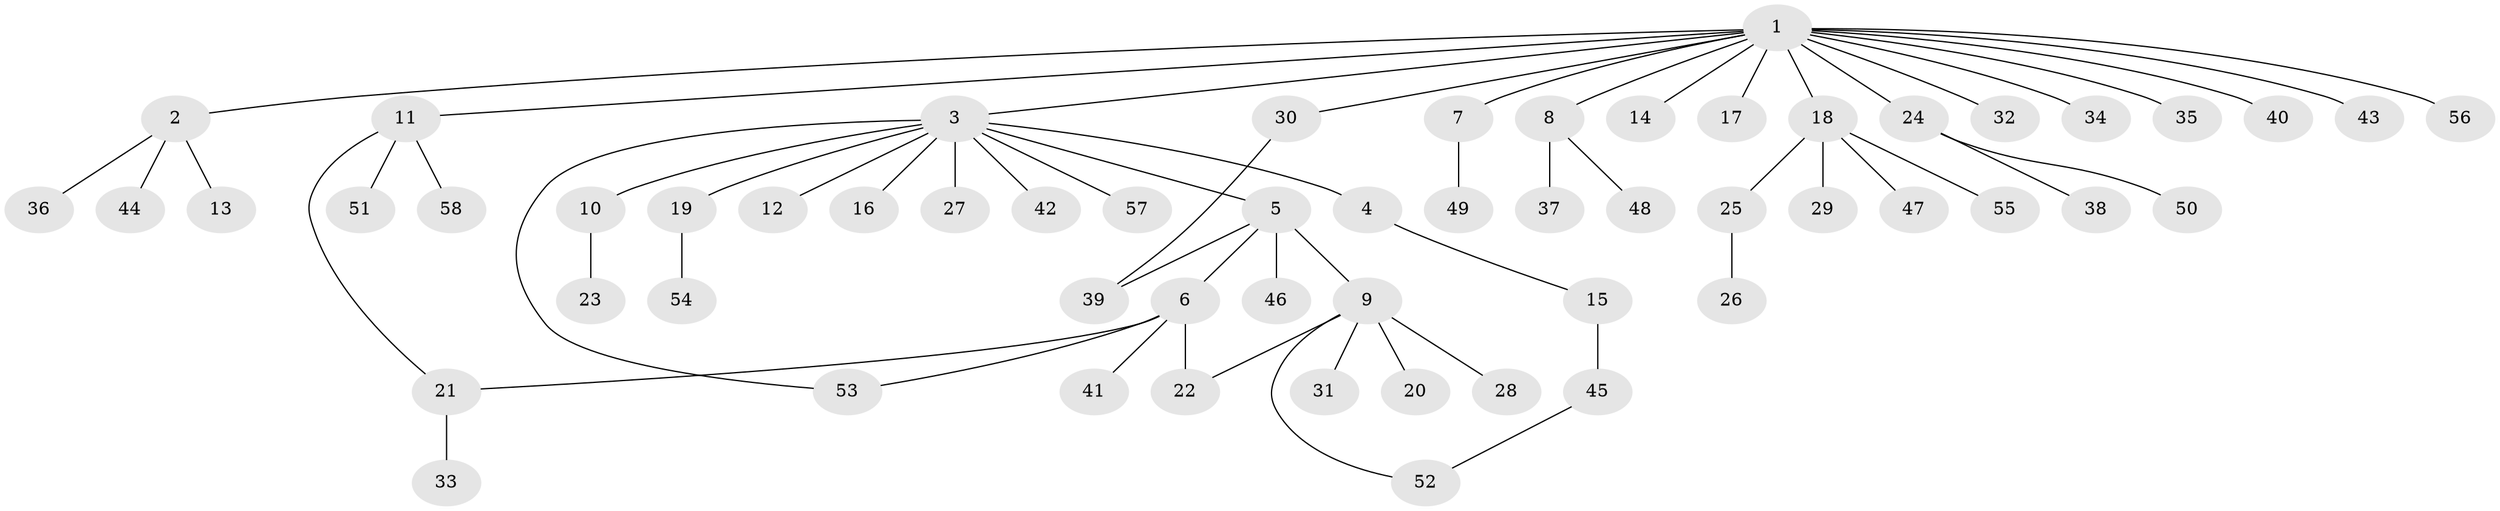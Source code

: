 // original degree distribution, {17: 0.010638297872340425, 5: 0.031914893617021274, 12: 0.02127659574468085, 3: 0.05319148936170213, 7: 0.02127659574468085, 4: 0.0425531914893617, 2: 0.13829787234042554, 1: 0.6702127659574468, 6: 0.010638297872340425}
// Generated by graph-tools (version 1.1) at 2025/50/03/04/25 22:50:11]
// undirected, 58 vertices, 62 edges
graph export_dot {
  node [color=gray90,style=filled];
  1;
  2;
  3;
  4;
  5;
  6;
  7;
  8;
  9;
  10;
  11;
  12;
  13;
  14;
  15;
  16;
  17;
  18;
  19;
  20;
  21;
  22;
  23;
  24;
  25;
  26;
  27;
  28;
  29;
  30;
  31;
  32;
  33;
  34;
  35;
  36;
  37;
  38;
  39;
  40;
  41;
  42;
  43;
  44;
  45;
  46;
  47;
  48;
  49;
  50;
  51;
  52;
  53;
  54;
  55;
  56;
  57;
  58;
  1 -- 2 [weight=1.0];
  1 -- 3 [weight=1.0];
  1 -- 7 [weight=1.0];
  1 -- 8 [weight=1.0];
  1 -- 11 [weight=1.0];
  1 -- 14 [weight=1.0];
  1 -- 17 [weight=1.0];
  1 -- 18 [weight=1.0];
  1 -- 24 [weight=1.0];
  1 -- 30 [weight=1.0];
  1 -- 32 [weight=1.0];
  1 -- 34 [weight=1.0];
  1 -- 35 [weight=1.0];
  1 -- 40 [weight=1.0];
  1 -- 43 [weight=1.0];
  1 -- 56 [weight=1.0];
  2 -- 13 [weight=1.0];
  2 -- 36 [weight=1.0];
  2 -- 44 [weight=1.0];
  3 -- 4 [weight=1.0];
  3 -- 5 [weight=1.0];
  3 -- 10 [weight=1.0];
  3 -- 12 [weight=1.0];
  3 -- 16 [weight=1.0];
  3 -- 19 [weight=1.0];
  3 -- 27 [weight=1.0];
  3 -- 42 [weight=1.0];
  3 -- 53 [weight=1.0];
  3 -- 57 [weight=1.0];
  4 -- 15 [weight=1.0];
  5 -- 6 [weight=1.0];
  5 -- 9 [weight=1.0];
  5 -- 39 [weight=1.0];
  5 -- 46 [weight=2.0];
  6 -- 21 [weight=1.0];
  6 -- 22 [weight=7.0];
  6 -- 41 [weight=1.0];
  6 -- 53 [weight=1.0];
  7 -- 49 [weight=1.0];
  8 -- 37 [weight=1.0];
  8 -- 48 [weight=1.0];
  9 -- 20 [weight=1.0];
  9 -- 22 [weight=1.0];
  9 -- 28 [weight=1.0];
  9 -- 31 [weight=1.0];
  9 -- 52 [weight=1.0];
  10 -- 23 [weight=1.0];
  11 -- 21 [weight=1.0];
  11 -- 51 [weight=1.0];
  11 -- 58 [weight=1.0];
  15 -- 45 [weight=3.0];
  18 -- 25 [weight=1.0];
  18 -- 29 [weight=1.0];
  18 -- 47 [weight=1.0];
  18 -- 55 [weight=1.0];
  19 -- 54 [weight=1.0];
  21 -- 33 [weight=1.0];
  24 -- 38 [weight=1.0];
  24 -- 50 [weight=1.0];
  25 -- 26 [weight=2.0];
  30 -- 39 [weight=1.0];
  45 -- 52 [weight=1.0];
}
